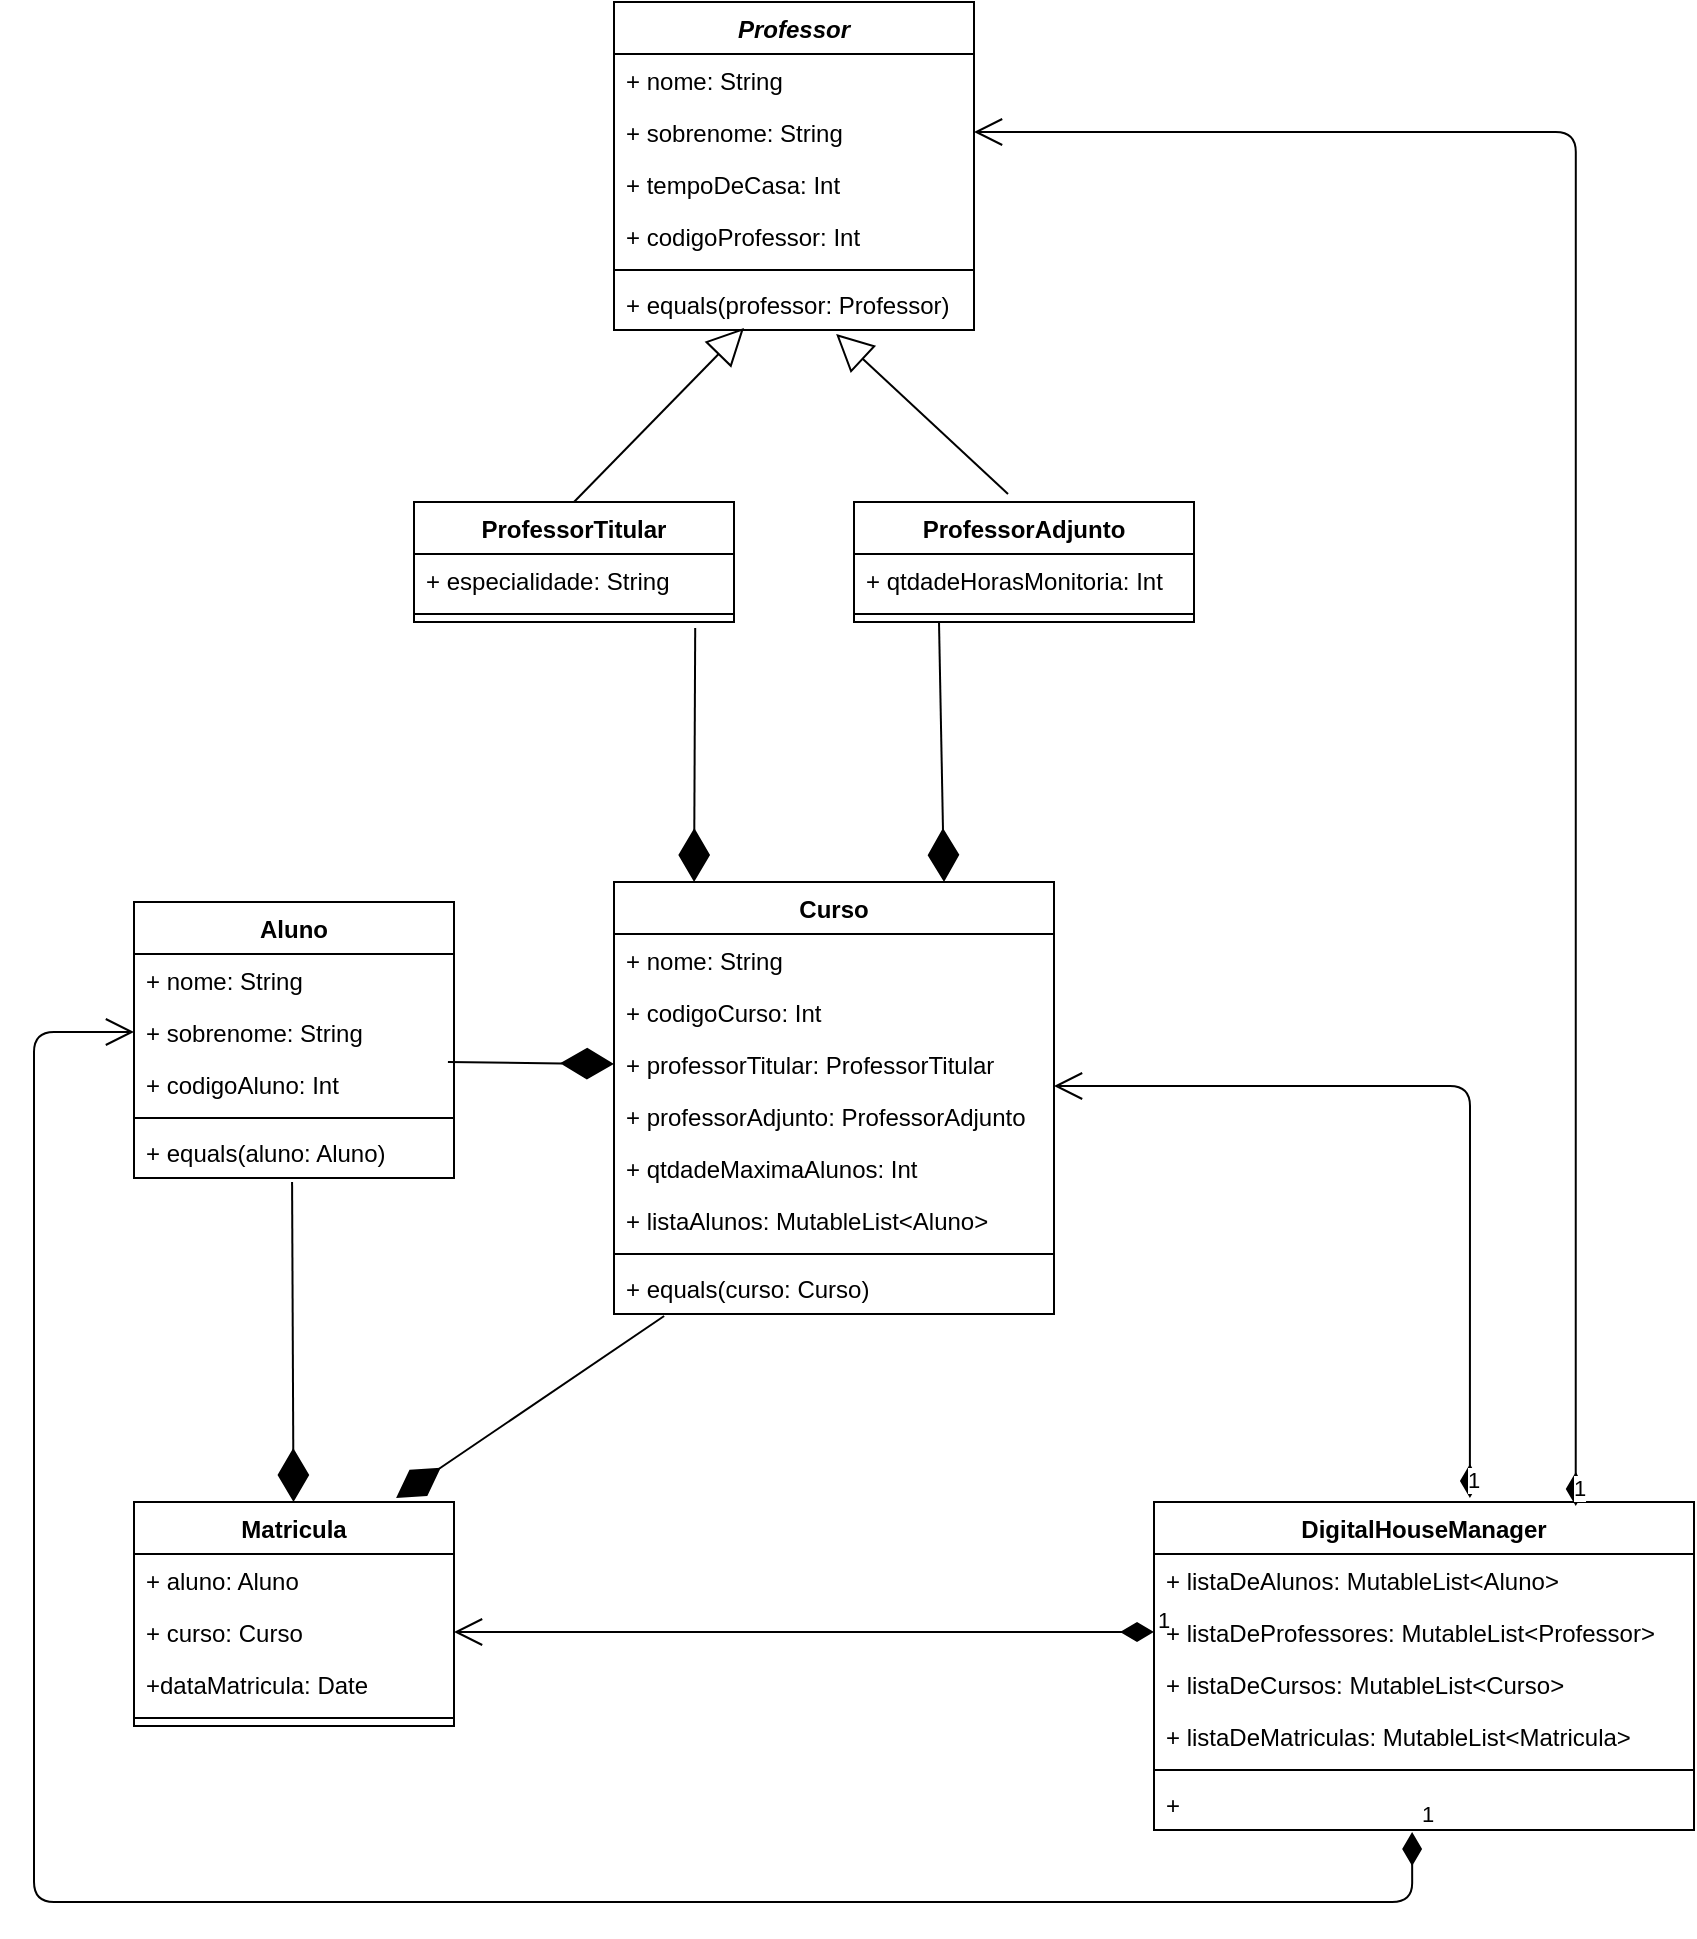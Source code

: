 <mxfile version="13.7.5" type="google"><diagram id="ugdR3I8RinFwlB0lNhH2" name="desafioKotlinUML"><mxGraphModel dx="1102" dy="532" grid="1" gridSize="10" guides="1" tooltips="1" connect="1" arrows="1" fold="1" page="1" pageScale="1" pageWidth="827" pageHeight="1169" math="0" shadow="0"><root><mxCell id="0"/><mxCell id="1" parent="0"/><mxCell id="LlGC_dZ52lj7l7rclLOW-5" value="Professor" style="swimlane;fontStyle=3;align=center;verticalAlign=top;childLayout=stackLayout;horizontal=1;startSize=26;horizontalStack=0;resizeParent=1;resizeParentMax=0;resizeLast=0;collapsible=1;marginBottom=0;" parent="1" vertex="1"><mxGeometry x="330" y="350" width="180" height="164" as="geometry"/></mxCell><mxCell id="LlGC_dZ52lj7l7rclLOW-6" value="+ nome: String" style="text;strokeColor=none;fillColor=none;align=left;verticalAlign=top;spacingLeft=4;spacingRight=4;overflow=hidden;rotatable=0;points=[[0,0.5],[1,0.5]];portConstraint=eastwest;" parent="LlGC_dZ52lj7l7rclLOW-5" vertex="1"><mxGeometry y="26" width="180" height="26" as="geometry"/></mxCell><mxCell id="LlGC_dZ52lj7l7rclLOW-7" value="+ sobrenome: String" style="text;strokeColor=none;fillColor=none;align=left;verticalAlign=top;spacingLeft=4;spacingRight=4;overflow=hidden;rotatable=0;points=[[0,0.5],[1,0.5]];portConstraint=eastwest;" parent="LlGC_dZ52lj7l7rclLOW-5" vertex="1"><mxGeometry y="52" width="180" height="26" as="geometry"/></mxCell><mxCell id="LlGC_dZ52lj7l7rclLOW-11" value="+ tempoDeCasa: Int" style="text;strokeColor=none;fillColor=none;align=left;verticalAlign=top;spacingLeft=4;spacingRight=4;overflow=hidden;rotatable=0;points=[[0,0.5],[1,0.5]];portConstraint=eastwest;" parent="LlGC_dZ52lj7l7rclLOW-5" vertex="1"><mxGeometry y="78" width="180" height="26" as="geometry"/></mxCell><mxCell id="LlGC_dZ52lj7l7rclLOW-8" value="+ codigoProfessor: Int" style="text;strokeColor=none;fillColor=none;align=left;verticalAlign=top;spacingLeft=4;spacingRight=4;overflow=hidden;rotatable=0;points=[[0,0.5],[1,0.5]];portConstraint=eastwest;" parent="LlGC_dZ52lj7l7rclLOW-5" vertex="1"><mxGeometry y="104" width="180" height="26" as="geometry"/></mxCell><mxCell id="LlGC_dZ52lj7l7rclLOW-9" value="" style="line;strokeWidth=1;fillColor=none;align=left;verticalAlign=middle;spacingTop=-1;spacingLeft=3;spacingRight=3;rotatable=0;labelPosition=right;points=[];portConstraint=eastwest;" parent="LlGC_dZ52lj7l7rclLOW-5" vertex="1"><mxGeometry y="130" width="180" height="8" as="geometry"/></mxCell><mxCell id="LlGC_dZ52lj7l7rclLOW-10" value="+ equals(professor: Professor)" style="text;strokeColor=none;fillColor=none;align=left;verticalAlign=top;spacingLeft=4;spacingRight=4;overflow=hidden;rotatable=0;points=[[0,0.5],[1,0.5]];portConstraint=eastwest;" parent="LlGC_dZ52lj7l7rclLOW-5" vertex="1"><mxGeometry y="138" width="180" height="26" as="geometry"/></mxCell><mxCell id="LlGC_dZ52lj7l7rclLOW-16" value="ProfessorAdjunto" style="swimlane;fontStyle=1;align=center;verticalAlign=top;childLayout=stackLayout;horizontal=1;startSize=26;horizontalStack=0;resizeParent=1;resizeParentMax=0;resizeLast=0;collapsible=1;marginBottom=0;" parent="1" vertex="1"><mxGeometry x="450" y="600" width="170" height="60" as="geometry"/></mxCell><mxCell id="LlGC_dZ52lj7l7rclLOW-17" value="+ qtdadeHorasMonitoria: Int" style="text;strokeColor=none;fillColor=none;align=left;verticalAlign=top;spacingLeft=4;spacingRight=4;overflow=hidden;rotatable=0;points=[[0,0.5],[1,0.5]];portConstraint=eastwest;" parent="LlGC_dZ52lj7l7rclLOW-16" vertex="1"><mxGeometry y="26" width="170" height="26" as="geometry"/></mxCell><mxCell id="LlGC_dZ52lj7l7rclLOW-18" value="" style="line;strokeWidth=1;fillColor=none;align=left;verticalAlign=middle;spacingTop=-1;spacingLeft=3;spacingRight=3;rotatable=0;labelPosition=right;points=[];portConstraint=eastwest;" parent="LlGC_dZ52lj7l7rclLOW-16" vertex="1"><mxGeometry y="52" width="170" height="8" as="geometry"/></mxCell><mxCell id="LlGC_dZ52lj7l7rclLOW-22" value="" style="endArrow=block;endSize=16;endFill=0;html=1;exitX=0.5;exitY=0;exitDx=0;exitDy=0;entryX=0.361;entryY=0.962;entryDx=0;entryDy=0;entryPerimeter=0;" parent="1" source="LlGC_dZ52lj7l7rclLOW-12" target="LlGC_dZ52lj7l7rclLOW-10" edge="1"><mxGeometry width="160" relative="1" as="geometry"><mxPoint x="290" y="540" as="sourcePoint"/><mxPoint x="490" y="430" as="targetPoint"/></mxGeometry></mxCell><mxCell id="LlGC_dZ52lj7l7rclLOW-23" value="" style="endArrow=block;endSize=16;endFill=0;html=1;exitX=0.453;exitY=-0.067;exitDx=0;exitDy=0;entryX=0.617;entryY=1.077;entryDx=0;entryDy=0;entryPerimeter=0;exitPerimeter=0;" parent="1" source="LlGC_dZ52lj7l7rclLOW-16" target="LlGC_dZ52lj7l7rclLOW-10" edge="1"><mxGeometry width="160" relative="1" as="geometry"><mxPoint x="290" y="610" as="sourcePoint"/><mxPoint x="386.98" y="523.012" as="targetPoint"/></mxGeometry></mxCell><mxCell id="LlGC_dZ52lj7l7rclLOW-12" value="ProfessorTitular" style="swimlane;fontStyle=1;align=center;verticalAlign=top;childLayout=stackLayout;horizontal=1;startSize=26;horizontalStack=0;resizeParent=1;resizeParentMax=0;resizeLast=0;collapsible=1;marginBottom=0;" parent="1" vertex="1"><mxGeometry x="230" y="600" width="160" height="60" as="geometry"/></mxCell><mxCell id="LlGC_dZ52lj7l7rclLOW-13" value="+ especialidade: String" style="text;strokeColor=none;fillColor=none;align=left;verticalAlign=top;spacingLeft=4;spacingRight=4;overflow=hidden;rotatable=0;points=[[0,0.5],[1,0.5]];portConstraint=eastwest;" parent="LlGC_dZ52lj7l7rclLOW-12" vertex="1"><mxGeometry y="26" width="160" height="26" as="geometry"/></mxCell><mxCell id="LlGC_dZ52lj7l7rclLOW-14" value="" style="line;strokeWidth=1;fillColor=none;align=left;verticalAlign=middle;spacingTop=-1;spacingLeft=3;spacingRight=3;rotatable=0;labelPosition=right;points=[];portConstraint=eastwest;" parent="LlGC_dZ52lj7l7rclLOW-12" vertex="1"><mxGeometry y="52" width="160" height="8" as="geometry"/></mxCell><mxCell id="pKGSvRUE_Ca_7cJMVMGF-1" value="Aluno" style="swimlane;fontStyle=1;align=center;verticalAlign=top;childLayout=stackLayout;horizontal=1;startSize=26;horizontalStack=0;resizeParent=1;resizeParentMax=0;resizeLast=0;collapsible=1;marginBottom=0;" parent="1" vertex="1"><mxGeometry x="90" y="800" width="160" height="138" as="geometry"/></mxCell><mxCell id="pKGSvRUE_Ca_7cJMVMGF-2" value="+ nome: String" style="text;strokeColor=none;fillColor=none;align=left;verticalAlign=top;spacingLeft=4;spacingRight=4;overflow=hidden;rotatable=0;points=[[0,0.5],[1,0.5]];portConstraint=eastwest;" parent="pKGSvRUE_Ca_7cJMVMGF-1" vertex="1"><mxGeometry y="26" width="160" height="26" as="geometry"/></mxCell><mxCell id="pKGSvRUE_Ca_7cJMVMGF-5" value="+ sobrenome: String" style="text;strokeColor=none;fillColor=none;align=left;verticalAlign=top;spacingLeft=4;spacingRight=4;overflow=hidden;rotatable=0;points=[[0,0.5],[1,0.5]];portConstraint=eastwest;" parent="pKGSvRUE_Ca_7cJMVMGF-1" vertex="1"><mxGeometry y="52" width="160" height="26" as="geometry"/></mxCell><mxCell id="pKGSvRUE_Ca_7cJMVMGF-6" value="+ codigoAluno: Int" style="text;strokeColor=none;fillColor=none;align=left;verticalAlign=top;spacingLeft=4;spacingRight=4;overflow=hidden;rotatable=0;points=[[0,0.5],[1,0.5]];portConstraint=eastwest;" parent="pKGSvRUE_Ca_7cJMVMGF-1" vertex="1"><mxGeometry y="78" width="160" height="26" as="geometry"/></mxCell><mxCell id="pKGSvRUE_Ca_7cJMVMGF-3" value="" style="line;strokeWidth=1;fillColor=none;align=left;verticalAlign=middle;spacingTop=-1;spacingLeft=3;spacingRight=3;rotatable=0;labelPosition=right;points=[];portConstraint=eastwest;" parent="pKGSvRUE_Ca_7cJMVMGF-1" vertex="1"><mxGeometry y="104" width="160" height="8" as="geometry"/></mxCell><mxCell id="pKGSvRUE_Ca_7cJMVMGF-4" value="+ equals(aluno: Aluno)" style="text;strokeColor=none;fillColor=none;align=left;verticalAlign=top;spacingLeft=4;spacingRight=4;overflow=hidden;rotatable=0;points=[[0,0.5],[1,0.5]];portConstraint=eastwest;" parent="pKGSvRUE_Ca_7cJMVMGF-1" vertex="1"><mxGeometry y="112" width="160" height="26" as="geometry"/></mxCell><mxCell id="LlGC_dZ52lj7l7rclLOW-29" value="" style="endArrow=diamondThin;endFill=1;endSize=24;html=1;entryX=0.75;entryY=0;entryDx=0;entryDy=0;exitX=0.25;exitY=1;exitDx=0;exitDy=0;" parent="1" source="LlGC_dZ52lj7l7rclLOW-16" target="VbvfUFDYXYdJ9PcD_KQY-1" edge="1"><mxGeometry width="160" relative="1" as="geometry"><mxPoint x="330" y="750" as="sourcePoint"/><mxPoint x="490" y="750" as="targetPoint"/></mxGeometry></mxCell><mxCell id="LlGC_dZ52lj7l7rclLOW-30" value="" style="endArrow=diamondThin;endFill=1;endSize=24;html=1;entryX=0.182;entryY=0;entryDx=0;entryDy=0;entryPerimeter=0;exitX=0.25;exitY=1;exitDx=0;exitDy=0;" parent="1" target="VbvfUFDYXYdJ9PcD_KQY-1" edge="1"><mxGeometry width="160" relative="1" as="geometry"><mxPoint x="370.6" y="663.02" as="sourcePoint"/><mxPoint x="370.0" y="789.996" as="targetPoint"/></mxGeometry></mxCell><mxCell id="LlGC_dZ52lj7l7rclLOW-31" value="" style="endArrow=diamondThin;endFill=1;endSize=24;html=1;entryX=0;entryY=0.5;entryDx=0;entryDy=0;exitX=0.981;exitY=0.077;exitDx=0;exitDy=0;exitPerimeter=0;" parent="1" source="pKGSvRUE_Ca_7cJMVMGF-6" target="LlGC_dZ52lj7l7rclLOW-25" edge="1"><mxGeometry width="160" relative="1" as="geometry"><mxPoint x="300.6" y="790" as="sourcePoint"/><mxPoint x="300" y="916.976" as="targetPoint"/></mxGeometry></mxCell><mxCell id="VbvfUFDYXYdJ9PcD_KQY-1" value="Curso" style="swimlane;fontStyle=1;align=center;verticalAlign=top;childLayout=stackLayout;horizontal=1;startSize=26;horizontalStack=0;resizeParent=1;resizeParentMax=0;resizeLast=0;collapsible=1;marginBottom=0;" parent="1" vertex="1"><mxGeometry x="330" y="790" width="220" height="216" as="geometry"/></mxCell><mxCell id="VbvfUFDYXYdJ9PcD_KQY-2" value="+ nome: String" style="text;strokeColor=none;fillColor=none;align=left;verticalAlign=top;spacingLeft=4;spacingRight=4;overflow=hidden;rotatable=0;points=[[0,0.5],[1,0.5]];portConstraint=eastwest;" parent="VbvfUFDYXYdJ9PcD_KQY-1" vertex="1"><mxGeometry y="26" width="220" height="26" as="geometry"/></mxCell><mxCell id="VbvfUFDYXYdJ9PcD_KQY-5" value="+ codigoCurso: Int" style="text;strokeColor=none;fillColor=none;align=left;verticalAlign=top;spacingLeft=4;spacingRight=4;overflow=hidden;rotatable=0;points=[[0,0.5],[1,0.5]];portConstraint=eastwest;" parent="VbvfUFDYXYdJ9PcD_KQY-1" vertex="1"><mxGeometry y="52" width="220" height="26" as="geometry"/></mxCell><mxCell id="LlGC_dZ52lj7l7rclLOW-25" value="+ professorTitular: ProfessorTitular" style="text;strokeColor=none;fillColor=none;align=left;verticalAlign=top;spacingLeft=4;spacingRight=4;overflow=hidden;rotatable=0;points=[[0,0.5],[1,0.5]];portConstraint=eastwest;" parent="VbvfUFDYXYdJ9PcD_KQY-1" vertex="1"><mxGeometry y="78" width="220" height="26" as="geometry"/></mxCell><mxCell id="LlGC_dZ52lj7l7rclLOW-26" value="+ professorAdjunto: ProfessorAdjunto" style="text;strokeColor=none;fillColor=none;align=left;verticalAlign=top;spacingLeft=4;spacingRight=4;overflow=hidden;rotatable=0;points=[[0,0.5],[1,0.5]];portConstraint=eastwest;" parent="VbvfUFDYXYdJ9PcD_KQY-1" vertex="1"><mxGeometry y="104" width="220" height="26" as="geometry"/></mxCell><mxCell id="LlGC_dZ52lj7l7rclLOW-27" value="+ qtdadeMaximaAlunos: Int" style="text;strokeColor=none;fillColor=none;align=left;verticalAlign=top;spacingLeft=4;spacingRight=4;overflow=hidden;rotatable=0;points=[[0,0.5],[1,0.5]];portConstraint=eastwest;" parent="VbvfUFDYXYdJ9PcD_KQY-1" vertex="1"><mxGeometry y="130" width="220" height="26" as="geometry"/></mxCell><mxCell id="LlGC_dZ52lj7l7rclLOW-28" value="+ listaAlunos: MutableList&lt;Aluno&gt;" style="text;strokeColor=none;fillColor=none;align=left;verticalAlign=top;spacingLeft=4;spacingRight=4;overflow=hidden;rotatable=0;points=[[0,0.5],[1,0.5]];portConstraint=eastwest;" parent="VbvfUFDYXYdJ9PcD_KQY-1" vertex="1"><mxGeometry y="156" width="220" height="26" as="geometry"/></mxCell><mxCell id="VbvfUFDYXYdJ9PcD_KQY-3" value="" style="line;strokeWidth=1;fillColor=none;align=left;verticalAlign=middle;spacingTop=-1;spacingLeft=3;spacingRight=3;rotatable=0;labelPosition=right;points=[];portConstraint=eastwest;" parent="VbvfUFDYXYdJ9PcD_KQY-1" vertex="1"><mxGeometry y="182" width="220" height="8" as="geometry"/></mxCell><mxCell id="VbvfUFDYXYdJ9PcD_KQY-4" value="+ equals(curso: Curso)" style="text;strokeColor=none;fillColor=none;align=left;verticalAlign=top;spacingLeft=4;spacingRight=4;overflow=hidden;rotatable=0;points=[[0,0.5],[1,0.5]];portConstraint=eastwest;" parent="VbvfUFDYXYdJ9PcD_KQY-1" vertex="1"><mxGeometry y="190" width="220" height="26" as="geometry"/></mxCell><mxCell id="DbUz-QXsdvYq7x-U8GXU-7" value="" style="endArrow=diamondThin;endFill=1;endSize=24;html=1;exitX=0.114;exitY=1.038;exitDx=0;exitDy=0;exitPerimeter=0;entryX=0.819;entryY=-0.018;entryDx=0;entryDy=0;entryPerimeter=0;" edge="1" parent="1" source="VbvfUFDYXYdJ9PcD_KQY-4" target="DbUz-QXsdvYq7x-U8GXU-1"><mxGeometry width="160" relative="1" as="geometry"><mxPoint x="450" y="1020" as="sourcePoint"/><mxPoint x="610" y="1020" as="targetPoint"/></mxGeometry></mxCell><mxCell id="DbUz-QXsdvYq7x-U8GXU-8" value="" style="endArrow=diamondThin;endFill=1;endSize=24;html=1;exitX=0.494;exitY=1.077;exitDx=0;exitDy=0;exitPerimeter=0;" edge="1" parent="1" source="pKGSvRUE_Ca_7cJMVMGF-4" target="DbUz-QXsdvYq7x-U8GXU-1"><mxGeometry width="160" relative="1" as="geometry"><mxPoint x="204.04" y="969.998" as="sourcePoint"/><mxPoint x="100.0" y="1070.994" as="targetPoint"/></mxGeometry></mxCell><mxCell id="DbUz-QXsdvYq7x-U8GXU-1" value="Matricula" style="swimlane;fontStyle=1;align=center;verticalAlign=top;childLayout=stackLayout;horizontal=1;startSize=26;horizontalStack=0;resizeParent=1;resizeParentMax=0;resizeLast=0;collapsible=1;marginBottom=0;" vertex="1" parent="1"><mxGeometry x="90" y="1100" width="160" height="112" as="geometry"/></mxCell><mxCell id="DbUz-QXsdvYq7x-U8GXU-2" value="+ aluno: Aluno" style="text;strokeColor=none;fillColor=none;align=left;verticalAlign=top;spacingLeft=4;spacingRight=4;overflow=hidden;rotatable=0;points=[[0,0.5],[1,0.5]];portConstraint=eastwest;" vertex="1" parent="DbUz-QXsdvYq7x-U8GXU-1"><mxGeometry y="26" width="160" height="26" as="geometry"/></mxCell><mxCell id="DbUz-QXsdvYq7x-U8GXU-5" value="+ curso: Curso" style="text;strokeColor=none;fillColor=none;align=left;verticalAlign=top;spacingLeft=4;spacingRight=4;overflow=hidden;rotatable=0;points=[[0,0.5],[1,0.5]];portConstraint=eastwest;" vertex="1" parent="DbUz-QXsdvYq7x-U8GXU-1"><mxGeometry y="52" width="160" height="26" as="geometry"/></mxCell><mxCell id="DbUz-QXsdvYq7x-U8GXU-6" value="+dataMatricula: Date" style="text;strokeColor=none;fillColor=none;align=left;verticalAlign=top;spacingLeft=4;spacingRight=4;overflow=hidden;rotatable=0;points=[[0,0.5],[1,0.5]];portConstraint=eastwest;" vertex="1" parent="DbUz-QXsdvYq7x-U8GXU-1"><mxGeometry y="78" width="160" height="26" as="geometry"/></mxCell><mxCell id="DbUz-QXsdvYq7x-U8GXU-3" value="" style="line;strokeWidth=1;fillColor=none;align=left;verticalAlign=middle;spacingTop=-1;spacingLeft=3;spacingRight=3;rotatable=0;labelPosition=right;points=[];portConstraint=eastwest;" vertex="1" parent="DbUz-QXsdvYq7x-U8GXU-1"><mxGeometry y="104" width="160" height="8" as="geometry"/></mxCell><mxCell id="DbUz-QXsdvYq7x-U8GXU-16" value="1" style="endArrow=open;html=1;endSize=12;startArrow=diamondThin;startSize=14;startFill=1;edgeStyle=orthogonalEdgeStyle;align=left;verticalAlign=bottom;exitX=0.585;exitY=-0.012;exitDx=0;exitDy=0;exitPerimeter=0;entryX=1;entryY=-0.077;entryDx=0;entryDy=0;entryPerimeter=0;" edge="1" parent="1" source="DbUz-QXsdvYq7x-U8GXU-9" target="LlGC_dZ52lj7l7rclLOW-26"><mxGeometry x="-1" y="3" relative="1" as="geometry"><mxPoint x="450" y="1070" as="sourcePoint"/><mxPoint x="610" y="1070" as="targetPoint"/></mxGeometry></mxCell><mxCell id="DbUz-QXsdvYq7x-U8GXU-17" value="1" style="endArrow=open;html=1;endSize=12;startArrow=diamondThin;startSize=14;startFill=1;edgeStyle=orthogonalEdgeStyle;align=left;verticalAlign=bottom;exitX=0;exitY=0.5;exitDx=0;exitDy=0;entryX=1;entryY=0.5;entryDx=0;entryDy=0;" edge="1" parent="1" source="DbUz-QXsdvYq7x-U8GXU-13" target="DbUz-QXsdvYq7x-U8GXU-5"><mxGeometry x="-1" y="3" relative="1" as="geometry"><mxPoint x="767.95" y="1188.032" as="sourcePoint"/><mxPoint x="560" y="901.998" as="targetPoint"/></mxGeometry></mxCell><mxCell id="DbUz-QXsdvYq7x-U8GXU-9" value="DigitalHouseManager" style="swimlane;fontStyle=1;align=center;verticalAlign=top;childLayout=stackLayout;horizontal=1;startSize=26;horizontalStack=0;resizeParent=1;resizeParentMax=0;resizeLast=0;collapsible=1;marginBottom=0;" vertex="1" parent="1"><mxGeometry x="600" y="1100" width="270" height="164" as="geometry"/></mxCell><mxCell id="DbUz-QXsdvYq7x-U8GXU-10" value="+ listaDeAlunos: MutableList&lt;Aluno&gt;" style="text;strokeColor=none;fillColor=none;align=left;verticalAlign=top;spacingLeft=4;spacingRight=4;overflow=hidden;rotatable=0;points=[[0,0.5],[1,0.5]];portConstraint=eastwest;" vertex="1" parent="DbUz-QXsdvYq7x-U8GXU-9"><mxGeometry y="26" width="270" height="26" as="geometry"/></mxCell><mxCell id="DbUz-QXsdvYq7x-U8GXU-13" value="+ listaDeProfessores: MutableList&lt;Professor&gt;" style="text;strokeColor=none;fillColor=none;align=left;verticalAlign=top;spacingLeft=4;spacingRight=4;overflow=hidden;rotatable=0;points=[[0,0.5],[1,0.5]];portConstraint=eastwest;" vertex="1" parent="DbUz-QXsdvYq7x-U8GXU-9"><mxGeometry y="52" width="270" height="26" as="geometry"/></mxCell><mxCell id="DbUz-QXsdvYq7x-U8GXU-14" value="+ listaDeCursos: MutableList&lt;Curso&gt;" style="text;strokeColor=none;fillColor=none;align=left;verticalAlign=top;spacingLeft=4;spacingRight=4;overflow=hidden;rotatable=0;points=[[0,0.5],[1,0.5]];portConstraint=eastwest;" vertex="1" parent="DbUz-QXsdvYq7x-U8GXU-9"><mxGeometry y="78" width="270" height="26" as="geometry"/></mxCell><mxCell id="DbUz-QXsdvYq7x-U8GXU-15" value="+ listaDeMatriculas: MutableList&lt;Matricula&gt;" style="text;strokeColor=none;fillColor=none;align=left;verticalAlign=top;spacingLeft=4;spacingRight=4;overflow=hidden;rotatable=0;points=[[0,0.5],[1,0.5]];portConstraint=eastwest;" vertex="1" parent="DbUz-QXsdvYq7x-U8GXU-9"><mxGeometry y="104" width="270" height="26" as="geometry"/></mxCell><mxCell id="DbUz-QXsdvYq7x-U8GXU-11" value="" style="line;strokeWidth=1;fillColor=none;align=left;verticalAlign=middle;spacingTop=-1;spacingLeft=3;spacingRight=3;rotatable=0;labelPosition=right;points=[];portConstraint=eastwest;" vertex="1" parent="DbUz-QXsdvYq7x-U8GXU-9"><mxGeometry y="130" width="270" height="8" as="geometry"/></mxCell><mxCell id="DbUz-QXsdvYq7x-U8GXU-12" value="+ " style="text;strokeColor=none;fillColor=none;align=left;verticalAlign=top;spacingLeft=4;spacingRight=4;overflow=hidden;rotatable=0;points=[[0,0.5],[1,0.5]];portConstraint=eastwest;" vertex="1" parent="DbUz-QXsdvYq7x-U8GXU-9"><mxGeometry y="138" width="270" height="26" as="geometry"/></mxCell><mxCell id="DbUz-QXsdvYq7x-U8GXU-18" value="1" style="endArrow=open;html=1;endSize=12;startArrow=diamondThin;startSize=14;startFill=1;edgeStyle=orthogonalEdgeStyle;align=left;verticalAlign=bottom;exitX=0.781;exitY=0.012;exitDx=0;exitDy=0;exitPerimeter=0;entryX=1;entryY=0.5;entryDx=0;entryDy=0;" edge="1" parent="1" source="DbUz-QXsdvYq7x-U8GXU-9" target="LlGC_dZ52lj7l7rclLOW-7"><mxGeometry x="-1" y="3" relative="1" as="geometry"><mxPoint x="950" y="920" as="sourcePoint"/><mxPoint x="790" y="580" as="targetPoint"/></mxGeometry></mxCell><mxCell id="DbUz-QXsdvYq7x-U8GXU-19" value="1" style="endArrow=open;html=1;endSize=12;startArrow=diamondThin;startSize=14;startFill=1;edgeStyle=orthogonalEdgeStyle;align=left;verticalAlign=bottom;exitX=0.478;exitY=1.038;exitDx=0;exitDy=0;entryX=0;entryY=0.5;entryDx=0;entryDy=0;exitPerimeter=0;" edge="1" parent="1" source="DbUz-QXsdvYq7x-U8GXU-12" target="pKGSvRUE_Ca_7cJMVMGF-5"><mxGeometry x="-1" y="3" relative="1" as="geometry"><mxPoint x="620" y="1280" as="sourcePoint"/><mxPoint x="270" y="1280" as="targetPoint"/><Array as="points"><mxPoint x="729" y="1300"/><mxPoint x="40" y="1300"/><mxPoint x="40" y="865"/></Array></mxGeometry></mxCell></root></mxGraphModel></diagram></mxfile>
